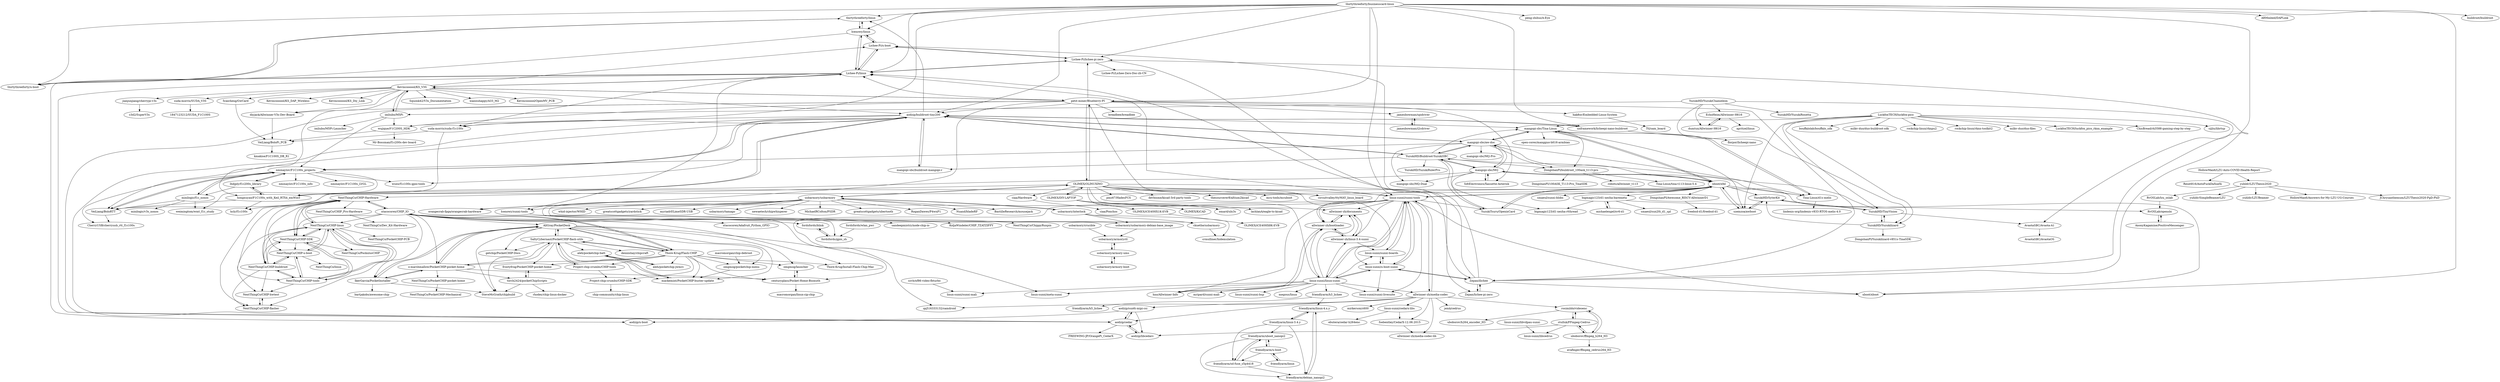 digraph G {
"thirtythreeforty/businesscard-linux" -> "thirtythreeforty/linux"
"thirtythreeforty/businesscard-linux" -> "thirtythreeforty/u-boot"
"thirtythreeforty/businesscard-linux" -> "unframework/licheepi-nano-buildroot"
"thirtythreeforty/businesscard-linux" -> "Icenowy/linux"
"thirtythreeforty/businesscard-linux" -> "Lichee-Pi/linux"
"thirtythreeforty/businesscard-linux" -> "aodzip/buildroot-tiny200"
"thirtythreeforty/businesscard-linux" -> "petit-miner/Blueberry-PI"
"thirtythreeforty/businesscard-linux" -> "xboot/xboot" ["e"=1]
"thirtythreeforty/businesscard-linux" -> "Zepan/ilichee"
"thirtythreeforty/businesscard-linux" -> "linux-sunxi/sunxi-tools"
"thirtythreeforty/businesscard-linux" -> "peng-zhihui/A-Eye" ["e"=1]
"thirtythreeforty/businesscard-linux" -> "suda-morris/suda-f1c100s"
"thirtythreeforty/businesscard-linux" -> "ARMmbed/DAPLink" ["e"=1]
"thirtythreeforty/businesscard-linux" -> "Lichee-Pi/lichee-pi-zero"
"thirtythreeforty/businesscard-linux" -> "buildroot/buildroot" ["e"=1]
"ciaa/Hardware" -> "ciaa/Ponchos"
"SaltyCybernaut/PocketCHIP-flash-utils" -> "Project-chip-crumbs/CHIP-tools"
"SaltyCybernaut/PocketCHIP-flash-utils" -> "getchip/PocketCHIP-Docs"
"SaltyCybernaut/PocketCHIP-flash-utils" -> "AllGray/PocketDesk"
"SaltyCybernaut/PocketCHIP-flash-utils" -> "Thore-Krug/Flash-CHIP"
"SaltyCybernaut/PocketCHIP-flash-utils" -> "frostyfrog/PocketCHIP-pocket-home"
"SaltyCybernaut/PocketCHIP-flash-utils" -> "dennishay/chipcraft"
"SaltyCybernaut/PocketCHIP-flash-utils" -> "SteveMcGrath/chipbuild"
"SaltyCybernaut/PocketCHIP-flash-utils" -> "mackemint/PocketCHIP-buster-update"
"SaltyCybernaut/PocketCHIP-flash-utils" -> "aleh/pocketchip-batt"
"jamesbowman/i2cdriver" -> "jamesbowman/spidriver"
"linux-sunxi/libvdpau-sunxi" -> "linux-sunxi/libcedrus"
"omgmog/launcher" -> "centuryglass/Pocket-Home-Bismuth"
"Thore-Krug/Flash-CHIP" -> "SaltyCybernaut/PocketCHIP-flash-utils"
"Thore-Krug/Flash-CHIP" -> "Project-chip-crumbs/CHIP-tools"
"Thore-Krug/Flash-CHIP" -> "Thore-Krug/Install-Flash-Chip-Mac"
"Thore-Krug/Flash-CHIP" -> "AllGray/PocketDesk"
"Thore-Krug/Flash-CHIP" -> "centuryglass/Pocket-Home-Bismuth"
"Thore-Krug/Flash-CHIP" -> "o-marshmallow/PocketCHIP-pocket-home"
"Thore-Krug/Flash-CHIP" -> "xtacocorex/CHIP_IO"
"Thore-Krug/Flash-CHIP" -> "Project-chip-crumbs/CHIP-SDK"
"Thore-Krug/Flash-CHIP" -> "mackemint/PocketCHIP-buster-update"
"Thore-Krug/Flash-CHIP" -> "omgmog/launcher"
"Thore-Krug/Flash-CHIP" -> "frostyfrog/PocketCHIP-pocket-home"
"Thore-Krug/Flash-CHIP" -> "aleh/pocketchip-jwmrc"
"Thore-Krug/Flash-CHIP" -> "omgmog/pocketchip-menu"
"jamesbowman/spidriver" -> "jamesbowman/i2cdriver"
"suda-morris/suda-f1c100s" -> "VeiLiang/BoloPi_PCB"
"suda-morris/suda-f1c100s" -> "hcly/f1c100s"
"usbarmory/crucible" -> "usbarmory/armoryctl"
"thirtythreeforty/linux" -> "thirtythreeforty/u-boot"
"thirtythreeforty/linux" -> "Icenowy/linux"
"Project-chip-crumbs/CHIP-tools" -> "Project-chip-crumbs/CHIP-SDK"
"Project-chip-crumbs/CHIP-tools" -> "SaltyCybernaut/PocketCHIP-flash-utils"
"jianjunjiang/cherrypi-v3s" -> "c3d2/SuperV3s"
"aleh/pocketchip-jwmrc" -> "aleh/pocketchip-batt"
"suda-morris/SUDA_V3S" -> "1847123212/SUDA_F1C100S"
"centuryglass/Pocket-Home-Bismuth" -> "omgmog/launcher"
"centuryglass/Pocket-Home-Bismuth" -> "macromorgan/linux-cip-chip"
"thirtythreeforty/u-boot" -> "thirtythreeforty/linux"
"aleh/pocketchip-batt" -> "aleh/pocketchip-jwmrc"
"aleh/pocketchip-batt" -> "mackemint/PocketCHIP-buster-update"
"Project-chip-crumbs/CHIP-SDK" -> "chip-community/chip-linux"
"usbarmory/usbarmory" -> "usbarmory/interlock"
"usbarmory/usbarmory" -> "ckuethe/usbarmory"
"usbarmory/usbarmory" -> "usbarmory/usbarmory-debian-base_image"
"usbarmory/usbarmory" -> "usbarmory/tamago" ["e"=1]
"usbarmory/usbarmory" -> "OLIMEX/OLINUXINO"
"usbarmory/usbarmory" -> "newaetech/chipwhisperer" ["e"=1]
"usbarmory/usbarmory" -> "MichaelRColton/PSDR" ["e"=1]
"usbarmory/usbarmory" -> "greatscottgadgets/ubertooth" ["e"=1]
"usbarmory/usbarmory" -> "RoganDawes/P4wnP1" ["e"=1]
"usbarmory/usbarmory" -> "Nuand/bladeRF" ["e"=1]
"usbarmory/usbarmory" -> "BastilleResearch/mousejack" ["e"=1]
"usbarmory/usbarmory" -> "orangecrab-fpga/orangecrab-hardware" ["e"=1]
"usbarmory/usbarmory" -> "whid-injector/WHID" ["e"=1]
"usbarmory/usbarmory" -> "greatscottgadgets/yardstick" ["e"=1]
"usbarmory/usbarmory" -> "myriadrf/LimeSDR-USB" ["e"=1]
"aodzip/sun6i-mipi-csi" -> "aodzip/u-boot"
"aodzip/sun6i-mipi-csi" -> "aodzip/cedar"
"aodzip/sun6i-mipi-csi" -> "aodzip/libcedarc"
"allwinner-zh/documents" -> "allwinner-zh/bootloader"
"allwinner-zh/documents" -> "allwinner-zh/linux-3.4-sunxi"
"allwinner-zh/linux-3.4-sunxi" -> "allwinner-zh/bootloader"
"allwinner-zh/linux-3.4-sunxi" -> "allwinner-zh/documents"
"allwinner-zh/linux-3.4-sunxi" -> "linux-sunxi/sunxi-boards"
"allwinner-zh/bootloader" -> "hno/Allwinner-Info"
"allwinner-zh/bootloader" -> "allwinner-zh/documents"
"allwinner-zh/bootloader" -> "allwinner-zh/linux-3.4-sunxi"
"linux-sunxi/linux-sunxi" -> "linux-sunxi/u-boot-sunxi"
"linux-sunxi/linux-sunxi" -> "linux-sunxi/sunxi-tools"
"linux-sunxi/linux-sunxi" -> "linux-sunxi/sunxi-boards"
"linux-sunxi/linux-sunxi" -> "mripard/sunxi-mali" ["e"=1]
"linux-sunxi/linux-sunxi" -> "allwinner-zh/linux-3.4-sunxi"
"linux-sunxi/linux-sunxi" -> "linux-sunxi/meta-sunxi"
"linux-sunxi/linux-sunxi" -> "linux-sunxi/sunxi-bsp"
"linux-sunxi/linux-sunxi" -> "linux-sunxi/sunxi-livesuite"
"linux-sunxi/linux-sunxi" -> "allwinner-zh/documents"
"linux-sunxi/linux-sunxi" -> "friendlyarm/h3_lichee"
"linux-sunxi/linux-sunxi" -> "hno/Allwinner-Info"
"linux-sunxi/linux-sunxi" -> "allwinner-zh/media-codec"
"linux-sunxi/linux-sunxi" -> "megous/linux" ["e"=1]
"linux-sunxi/linux-sunxi" -> "allwinner-zh/bootloader"
"linux-sunxi/linux-sunxi" -> "linux-sunxi/sunxi-mali"
"ckuethe/usbarmory" -> "crmulliner/hidemulation"
"yuhldr/LZUThesis2020" -> "yuhldr/LZUBeamer"
"yuhldr/LZUThesis2020" -> "HollowMan6/Answers-for-My-LZU-UG-Courses"
"yuhldr/LZUThesis2020" -> "JChrysanthemum/LZUThesis2020-PgD-PhD"
"yuhldr/LZUThesis2020" -> "yuhldr/SimpleBeamerLZU"
"yuhldr/LZUThesis2020" -> "RvOSLab/lzu_oslab"
"wujique/F1C200S_HDK" -> "VeiLiang/BoloPi_PCB"
"wujique/F1C200S_HDK" -> "Mr-Bossman/f1c200s-dev-board"
"aodzip/cedar" -> "aodzip/libcedarc"
"aodzip/cedar" -> "aodzip/sun6i-mipi-csi"
"aodzip/cedar" -> "FREEWING-JP/OrangePi_CedarX"
"hongxuyao/F1C100s_with_Keil_RTX4_emWin5" -> "aodzip/buildroot-tiny200"
"hongxuyao/F1C100s_with_Keil_RTX4_emWin5" -> "hcly/f1c100s"
"hongxuyao/F1C100s_with_Keil_RTX4_emWin5" -> "VeiLiang/BoloRTT"
"hongxuyao/F1C100s_with_Keil_RTX4_emWin5" -> "lhdjply/f1c200s_library"
"aodzip/buildroot-tiny200" -> "mangopi-sbc/buildroot-mangopi-r"
"aodzip/buildroot-tiny200" -> "hongxuyao/F1C100s_with_Keil_RTX4_emWin5"
"aodzip/buildroot-tiny200" -> "mangopi-sbc/aw-doc"
"aodzip/buildroot-tiny200" -> "nminaylov/F1C100s_projects"
"aodzip/buildroot-tiny200" -> "unframework/licheepi-nano-buildroot"
"aodzip/buildroot-tiny200" -> "wuxx/f1c100s-gpio-tools"
"aodzip/buildroot-tiny200" -> "YuzukiHD/Buildroot-YuzukiSBC"
"aodzip/buildroot-tiny200" -> "aodzip/cedar"
"aodzip/buildroot-tiny200" -> "mangopi-sbc/Tina-Linux"
"aodzip/buildroot-tiny200" -> "thirtythreeforty/linux"
"aodzip/buildroot-tiny200" -> "VeiLiang/BoloRTT"
"aodzip/buildroot-tiny200" -> "wujique/F1C200S_HDK"
"aodzip/buildroot-tiny200" -> "suda-morris/suda-f1c100s"
"unframework/licheepi-nano-buildroot" -> "florpor/licheepi-nano"
"unframework/licheepi-nano-buildroot" -> "aodzip/buildroot-tiny200"
"aodzip/libcedarc" -> "aodzip/cedar"
"stulluk/FFmpeg-Cedrus" -> "uboborov/ffmpeg_h264_H3"
"stulluk/FFmpeg-Cedrus" -> "rosimildo/videoenc"
"stulluk/FFmpeg-Cedrus" -> "linux-sunxi/libcedrus"
"stulluk/FFmpeg-Cedrus" -> "aodzip/libcedarc"
"VeiLiang/BoloPi_PCB" -> "kmakise/F1C100S_DB_R1"
"usbarmory/armory-boot" -> "usbarmory/armory-ums"
"AnonyKagamine/PositiveMessenger" -> "RvOSLab/opensbi"
"usbarmory/armoryctl" -> "usbarmory/armory-ums"
"usbarmory/armory-ums" -> "usbarmory/armoryctl"
"usbarmory/armory-ums" -> "usbarmory/armory-boot"
"OLIMEX/OLINUXINO" -> "OLIMEX/DIY-LAPTOP"
"OLIMEX/OLINUXINO" -> "linux-sunxi/linux-sunxi"
"OLIMEX/OLINUXINO" -> "usbarmory/usbarmory"
"OLIMEX/OLINUXINO" -> "petit-miner/Blueberry-PI"
"OLIMEX/OLINUXINO" -> "NextThingCo/CHIP-Hardware"
"OLIMEX/OLINUXINO" -> "allwinner-zh/documents"
"OLIMEX/OLINUXINO" -> "Zepan/ilichee"
"OLIMEX/OLINUXINO" -> "linux-sunxi/sunxi-tools"
"OLIMEX/OLINUXINO" -> "mcu-tools/mcuboot" ["e"=1]
"OLIMEX/OLINUXINO" -> "pms67/HadesFCS" ["e"=1]
"OLIMEX/OLINUXINO" -> "devbisme/kicad-3rd-party-tools" ["e"=1]
"OLIMEX/OLINUXINO" -> "ciaa/Hardware"
"OLIMEX/OLINUXINO" -> "thesourcerer8/altium2kicad" ["e"=1]
"OLIMEX/OLINUXINO" -> "linux-sunxi/u-boot-sunxi"
"OLIMEX/OLINUXINO" -> "circuitvalley/ttyMAY_linux_board"
"imliubo/M5Pi" -> "nminaylov/F1C100s_projects"
"imliubo/M5Pi" -> "imliubo/M5Pi-Launcher"
"imliubo/M5Pi" -> "Kevincoooool/KS_V3S"
"imliubo/M5Pi" -> "wujique/F1C200S_HDK"
"HollowMan6/LZU-Auto-COVID-Health-Report" -> "yuhldr/LZUThesis2020"
"HollowMan6/LZU-Auto-COVID-Health-Report" -> "Reset816/AutoFuckDaXueXi"
"linux-sunxi/u-boot-sunxi" -> "linux-sunxi/sunxi-tools"
"linux-sunxi/u-boot-sunxi" -> "linux-sunxi/linux-sunxi"
"linux-sunxi/u-boot-sunxi" -> "linux-sunxi/sunxi-boards"
"linux-sunxi/u-boot-sunxi" -> "linux-sunxi/sunxi-livesuite"
"linux-sunxi/u-boot-sunxi" -> "Zepan/ilichee"
"hno/Allwinner-Info" -> "allwinner-zh/bootloader"
"bigmagic123/d1-nezha-baremeta" -> "smaeul/sun20i_d1_spl"
"bigmagic123/d1-nezha-baremeta" -> "RvOSLab/opensbi"
"bigmagic123/d1-nezha-baremeta" -> "michaelengel/xv6-d1"
"bigmagic123/d1-nezha-baremeta" -> "bigmagic123/d1-nezha-rtthread"
"usbarmory/interlock" -> "usbarmory/usbarmory"
"usbarmory/interlock" -> "ckuethe/usbarmory"
"usbarmory/interlock" -> "usbarmory/usbarmory-debian-base_image"
"usbarmory/interlock" -> "crmulliner/hidemulation"
"xboot/xfel" -> "szemzoa/awboot"
"xboot/xfel" -> "xboot/xboot" ["e"=1]
"xboot/xfel" -> "linux-sunxi/sunxi-tools"
"xboot/xfel" -> "YuzukiTsuru/OpenixCard"
"xboot/xfel" -> "Tina-Linux/d1s-melis"
"xboot/xfel" -> "hongxuyao/F1C100s_with_Keil_RTX4_emWin5"
"xboot/xfel" -> "mangopi-sbc/Tina-Linux"
"xboot/xfel" -> "mangopi-sbc/MQ"
"xboot/xfel" -> "allwinner-zh/bootloader"
"xboot/xfel" -> "bigmagic123/d1-nezha-baremeta"
"xboot/xfel" -> "smaeul/sunxi-blobs"
"xboot/xfel" -> "mangopi-sbc/aw-doc"
"xboot/xfel" -> "YuzukiHD/SyterKit"
"xboot/xfel" -> "VeiLiang/BoloRTT"
"xboot/xfel" -> "DongshanPI/Awesome_RISCV-AllwinnerD1"
"NextThingCo/CHIP-Hardware" -> "NextThingCo/CHIP-linux"
"NextThingCo/CHIP-Hardware" -> "NextThingCo/CHIP-SDK"
"NextThingCo/CHIP-Hardware" -> "NextThingCo/CHIP-buildroot"
"NextThingCo/CHIP-Hardware" -> "NextThingCo/CHIP-tools"
"NextThingCo/CHIP-Hardware" -> "NextThingCo/CHIP_Pro-Hardware"
"NextThingCo/CHIP-Hardware" -> "NextThingCo/CHIP-u-boot"
"NextThingCo/CHIP-Hardware" -> "xtacocorex/CHIP_IO"
"NextThingCo/CHIP-Hardware" -> "NextThingCo/CHIP-flasher"
"hak8or/Embedded-Linux-System" -> "Ttl/sam_board"
"allwinner-zh/media-codec" -> "linux-sunxi/cedarx-libs"
"allwinner-zh/media-codec" -> "fsebentley/CedarX-12.06.2015"
"allwinner-zh/media-codec" -> "aodzip/sun6i-mipi-csi"
"allwinner-zh/media-codec" -> "aodzip/cedar"
"allwinner-zh/media-codec" -> "jemk/cedrus"
"allwinner-zh/media-codec" -> "qq516333132/camdroid"
"allwinner-zh/media-codec" -> "rosimildo/videoenc"
"allwinner-zh/media-codec" -> "mirkerson/c600"
"allwinner-zh/media-codec" -> "linux-sunxi/sunxi-tools"
"allwinner-zh/media-codec" -> "allwinner-zh/media-codec-lib"
"NextThingCo/CHIP-buildroot" -> "NextThingCo/CHIP-u-boot"
"NextThingCo/CHIP-buildroot" -> "NextThingCo/CHIP-tools"
"NextThingCo/CHIP-buildroot" -> "NextThingCo/CHIP-linux"
"NextThingCo/CHIP-buildroot" -> "NextThingCo/CHIP-hwtest"
"NextThingCo/CHIP-buildroot" -> "NextThingCo/CHIP-SDK"
"NextThingCo/CHIP-buildroot" -> "NextThingCo/CHIP-flasher"
"Kevincoooool/KS_V3S" -> "Squonk42/V3s_Documentation"
"Kevincoooool/KS_V3S" -> "suda-morris/SUDA_V3S"
"Kevincoooool/KS_V3S" -> "xianxuhappy/A33_M2"
"Kevincoooool/KS_V3S" -> "Lichee-Pi/u-boot"
"Kevincoooool/KS_V3S" -> "Lichee-Pi/linux"
"Kevincoooool/KS_V3S" -> "aodzip/buildroot-tiny200"
"Kevincoooool/KS_V3S" -> "petit-miner/Blueberry-PI"
"Kevincoooool/KS_V3S" -> "imliubo/M5Pi"
"Kevincoooool/KS_V3S" -> "Kevincoooool/OpenMV_PCB" ["e"=1]
"Kevincoooool/KS_V3S" -> "5caicheng/GwCard"
"Kevincoooool/KS_V3S" -> "jianjunjiang/cherrypi-v3s"
"Kevincoooool/KS_V3S" -> "hongxuyao/F1C100s_with_Keil_RTX4_emWin5"
"Kevincoooool/KS_V3S" -> "diyjack/Allwinner-V3s-Dev-Board"
"Kevincoooool/KS_V3S" -> "Kevincoooool/KS_DAP_Wireless" ["e"=1]
"Kevincoooool/KS_V3S" -> "Kevincoooool/KS_Diy_Link" ["e"=1]
"RvOSLab/lzu_oslab" -> "RvOSLab/opensbi"
"mangopi-sbc/buildroot-mangopi-r" -> "aodzip/buildroot-tiny200"
"NextThingCo/CHIP-linux" -> "NextThingCo/CHIP-u-boot"
"NextThingCo/CHIP-linux" -> "NextThingCo/CHIP-buildroot"
"NextThingCo/CHIP-linux" -> "NextThingCo/CHIP-tools"
"NextThingCo/CHIP-linux" -> "NextThingCo/CHIP-SDK"
"NextThingCo/CHIP-linux" -> "NextThingCo/CHIP-Hardware"
"NextThingCo/CHIP-linux" -> "NextThingCo/PocketCHIP-PCB"
"NextThingCo/CHIP-linux" -> "NextThingCo/PockulusCHIP"
"NextThingCo/CHIP-linux" -> "NextThingCo/CHIP-flasher"
"NextThingCo/CHIP-linux" -> "NextThingCo/CHIP-hwtest"
"VeiLiang/BoloRTT" -> "nminaylov/F1C100s_projects"
"VeiLiang/BoloRTT" -> "CherryUSB/cherryusb_rtt_f1c100s"
"NextThingCo/CHIP-u-boot" -> "NextThingCo/CHIP-buildroot"
"NextThingCo/CHIP-u-boot" -> "NextThingCo/CHIP-linux"
"NextThingCo/CHIP-u-boot" -> "NextThingCo/CHIP-tools"
"NextThingCo/CHIP-u-boot" -> "NextThingCo/linux"
"friendlyarm/linux-4.x.y" -> "friendlyarm/debian_nanopi2"
"friendlyarm/linux-4.x.y" -> "friendlyarm/linux-3.4.y"
"5caicheng/GwCard" -> "VeiLiang/BoloPi_PCB"
"NextThingCo/CHIP-SDK" -> "NextThingCo/CHIP-tools"
"NextThingCo/CHIP-SDK" -> "NextThingCo/CHIP-buildroot"
"NextThingCo/CHIP-SDK" -> "NextThingCo/CHIP-linux"
"NextThingCo/CHIP-SDK" -> "NextThingCo/CHIP-u-boot"
"NextThingCo/CHIP-SDK" -> "NextThingCo/CHIP-Hardware"
"NextThingCo/CHIP-SDK" -> "NextThingCo/PockulusCHIP"
"nminaylov/F1C100s_projects" -> "minilogic/f1c_nonos"
"nminaylov/F1C100s_projects" -> "VeiLiang/BoloRTT"
"nminaylov/F1C100s_projects" -> "nminaylov/F1C100s_LVGL"
"nminaylov/F1C100s_projects" -> "nminaylov/F1C100s_info"
"nminaylov/F1C100s_projects" -> "weimingtom/wmt_f1c_study"
"nminaylov/F1C100s_projects" -> "aodzip/buildroot-tiny200"
"nminaylov/F1C100s_projects" -> "CherryUSB/cherryusb_rtt_f1c100s"
"nminaylov/F1C100s_projects" -> "wuxx/f1c100s-gpio-tools"
"nminaylov/F1C100s_projects" -> "lhdjply/f1c200s_library"
"linux-sunxi/cedarx-libs" -> "fsebentley/CedarX-12.06.2015"
"linux-sunxi/cedarx-libs" -> "ebutera/cedar-h264enc"
"NextThingCo/CHIP-tools" -> "NextThingCo/CHIP-buildroot"
"NextThingCo/CHIP-tools" -> "NextThingCo/CHIP-SDK"
"NextThingCo/CHIP-tools" -> "NextThingCo/CHIP-u-boot"
"NextThingCo/CHIP-tools" -> "NextThingCo/CHIP-linux"
"NextThingCo/CHIP-tools" -> "NextThingCo/CHIP-hwtest"
"fsebentley/CedarX-12.06.2015" -> "allwinner-zh/media-codec-lib"
"mackemint/PocketCHIP-buster-update" -> "aleh/pocketchip-batt"
"linux-sunxi/sunxi-tools" -> "linux-sunxi/u-boot-sunxi"
"linux-sunxi/sunxi-tools" -> "linux-sunxi/linux-sunxi"
"linux-sunxi/sunxi-tools" -> "xboot/xfel"
"linux-sunxi/sunxi-tools" -> "linux-sunxi/sunxi-boards"
"linux-sunxi/sunxi-tools" -> "allwinner-zh/bootloader"
"linux-sunxi/sunxi-tools" -> "allwinner-zh/media-codec"
"linux-sunxi/sunxi-tools" -> "hno/Allwinner-Info"
"linux-sunxi/sunxi-tools" -> "xboot/xboot" ["e"=1]
"linux-sunxi/sunxi-tools" -> "linux-sunxi/sunxi-livesuite"
"linux-sunxi/sunxi-tools" -> "Icenowy/sunxi-tools"
"linux-sunxi/sunxi-tools" -> "allwinner-zh/documents"
"linux-sunxi/sunxi-tools" -> "Lichee-Pi/linux"
"linux-sunxi/sunxi-tools" -> "linux-sunxi/meta-sunxi"
"linux-sunxi/sunxi-tools" -> "allwinner-zh/linux-3.4-sunxi"
"linux-sunxi/sunxi-tools" -> "YuzukiTsuru/OpenixCard"
"michaelengel/xv6-d1" -> "bigmagic123/d1-nezha-baremeta"
"YuzukiTsuru/OpenixCard" -> "xboot/xfel"
"YuzukiTsuru/OpenixCard" -> "YuzukiHD/Buildroot-YuzukiSBC"
"friendlyarm/linux-3.4.y" -> "friendlyarm/linux-4.x.y"
"friendlyarm/linux-3.4.y" -> "friendlyarm/debian_nanopi2"
"friendlyarm/linux-3.4.y" -> "friendlyarm/sd-fuse_s5p4418"
"friendlyarm/linux-3.4.y" -> "friendlyarm/uboot_nanopi2"
"YuzukiHD/Buildroot-YuzukiSBC" -> "DongshanPI/buildroot_100ask_t113-pro"
"YuzukiHD/Buildroot-YuzukiSBC" -> "YuzukiHD/YuzukiRulerPro"
"YuzukiHD/Buildroot-YuzukiSBC" -> "aodzip/buildroot-tiny200"
"YuzukiHD/Buildroot-YuzukiSBC" -> "mangopi-sbc/buildroot-mangopi-r"
"YuzukiHD/Buildroot-YuzukiSBC" -> "mangopi-sbc/aw-doc"
"YuzukiHD/Buildroot-YuzukiSBC" -> "YuzukiTsuru/OpenixCard"
"YuzukiHD/Buildroot-YuzukiSBC" -> "mangopi-sbc/MQ"
"YuzukiHD/Buildroot-YuzukiSBC" -> "mangopi-sbc/Tina-Linux"
"SdtElectronics/Xassette-Asterisk" -> "mangopi-sbc/MQ"
"DongshanPI/Awesome_RISCV-AllwinnerD1" -> "freebsd-d1/freebsd-d1"
"DongshanPI/buildroot_100ask_t113-pro" -> "robots/allwinner_t113" ["e"=1]
"DongshanPI/buildroot_100ask_t113-pro" -> "Tina-Linux/tina-t113-linux-5.4"
"DongshanPI/buildroot_100ask_t113-pro" -> "DongshanPI/100ASK_T113-Pro_TinaSDK"
"friendlyarm/debian_nanopi2" -> "friendlyarm/linux-4.x.y"
"mangopi-sbc/MQ" -> "SdtElectronics/Xassette-Asterisk"
"mangopi-sbc/MQ" -> "mangopi-sbc/aw-doc"
"mangopi-sbc/MQ" -> "bigmagic123/d1-nezha-rtthread"
"mangopi-sbc/MQ" -> "hongxuyao/F1C100s_with_Keil_RTX4_emWin5"
"mangopi-sbc/MQ" -> "mangopi-sbc/MQ-Dual"
"mangopi-sbc/MQ" -> "xboot/xfel"
"mangopi-sbc/MQ" -> "YuzukiHD/Buildroot-YuzukiSBC"
"mangopi-sbc/MQ" -> "Tina-Linux/d1s-melis"
"mangopi-sbc/aw-doc" -> "mangopi-sbc/MQ"
"mangopi-sbc/aw-doc" -> "mangopi-sbc/Tina-Linux"
"mangopi-sbc/aw-doc" -> "aodzip/buildroot-tiny200"
"mangopi-sbc/aw-doc" -> "DongshanPI/buildroot_100ask_t113-pro"
"mangopi-sbc/aw-doc" -> "Tina-Linux/d1s-melis"
"mangopi-sbc/aw-doc" -> "YuzukiHD/Buildroot-YuzukiSBC"
"mangopi-sbc/aw-doc" -> "nminaylov/F1C100s_projects"
"mangopi-sbc/aw-doc" -> "mangopi-sbc/MQ-Pro"
"mangopi-sbc/aw-doc" -> "mangopi-sbc/MQ-Dual"
"friendlyarm/sd-fuse_s5p4418" -> "friendlyarm/uboot_nanopi2"
"friendlyarm/sd-fuse_s5p4418" -> "friendlyarm/debian_nanopi2"
"omgmog/pocketchip-menu" -> "mackemint/PocketCHIP-buster-update"
"macromorgan/chip-debroot" -> "omgmog/pocketchip-menu"
"NextThingCo/PocketCHIP-pocket-home" -> "NextThingCo/PocketCHIP-Mechanical"
"Tina-Linux/d1s-melis" -> "lindenis-org/lindenis-v833-RTOS-melis-4.0"
"Tina-Linux/d1s-melis" -> "mangopi-sbc/Tina-Linux"
"friendlyarm/uboot_nanopi2" -> "friendlyarm/sd-fuse_s5p4418"
"friendlyarm/uboot_nanopi2" -> "friendlyarm/u-boot"
"friendlyarm/uboot_nanopi2" -> "friendlyarm/debian_nanopi2"
"NextThingCo/CHIP-hwtest" -> "NextThingCo/CHIP-flasher"
"NextThingCo/CHIP-flasher" -> "NextThingCo/CHIP-hwtest"
"RvOSLab/opensbi" -> "AnonyKagamine/PositiveMessenger"
"OLIMEX/iCE40HX1K-EVB" -> "OLIMEX/iCE40HX8K-EVB"
"EchoHeim/Allwinner-H616" -> "dumtux/Allwinner-H616"
"EchoHeim/Allwinner-H616" -> "apritzel/linux" ["e"=1]
"minilogic/f1c_nonos" -> "minilogic/v3s_nonos"
"minilogic/f1c_nonos" -> "nminaylov/F1C100s_projects"
"minilogic/f1c_nonos" -> "weimingtom/wmt_f1c_study"
"minilogic/f1c_nonos" -> "VeiLiang/BoloRTT"
"YuzukiHD/YuzukiChameleon" -> "dumtux/Allwinner-H616"
"YuzukiHD/YuzukiChameleon" -> "AvaotaSBC/Avaota-A1"
"YuzukiHD/YuzukiChameleon" -> "EchoHeim/Allwinner-H616"
"YuzukiHD/YuzukiChameleon" -> "YuzukiHD/YuzukiRosetta"
"YuzukiHD/YuzukiChameleon" -> "YuzukiHD/Yuzukilizard"
"YuzukiHD/YuzukiChameleon" -> "imliubo/M5Pi"
"YuzukiHD/Yuzukilizard" -> "DongshanPI/Yuzukilizard-v851s-TinaSDK"
"YuzukiHD/Yuzukilizard" -> "YuzukiHD/TinyVision"
"YuzukiHD/Yuzukilizard" -> "YuzukiHD/SyterKit"
"xtacocorex/CHIP_IO" -> "xtacocorex/Adafruit_Python_GPIO"
"xtacocorex/CHIP_IO" -> "fordsfords/blink"
"xtacocorex/CHIP_IO" -> "IkerGarcia/PocketInstaller"
"xtacocorex/CHIP_IO" -> "o-marshmallow/PocketCHIP-pocket-home"
"xtacocorex/CHIP_IO" -> "Thore-Krug/Flash-CHIP"
"xtacocorex/CHIP_IO" -> "NextThingCo/CHIP-Hardware"
"xtacocorex/CHIP_IO" -> "NextThingCo/CHIP-linux"
"xtacocorex/CHIP_IO" -> "NextThingCo/CHIP-SDK"
"xtacocorex/CHIP_IO" -> "sandeepmistry/node-chip-io"
"xtacocorex/CHIP_IO" -> "AllGray/PocketDesk"
"xtacocorex/CHIP_IO" -> "Thore-Krug/Install-Flash-Chip-Mac"
"xtacocorex/CHIP_IO" -> "fordsfords/gpio_sh"
"xtacocorex/CHIP_IO" -> "KoljaWindeler/CHIP_TZATZIFFY"
"xtacocorex/CHIP_IO" -> "NextThingCo/ChippyRuxpin"
"szemzoa/awboot" -> "xboot/xfel"
"szemzoa/awboot" -> "YuzukiHD/SyterKit"
"mangopi-sbc/Tina-Linux" -> "DongshanPI/buildroot_100ask_t113-pro"
"mangopi-sbc/Tina-Linux" -> "Tina-Linux/d1s-melis"
"mangopi-sbc/Tina-Linux" -> "mangopi-sbc/aw-doc"
"mangopi-sbc/Tina-Linux" -> "szemzoa/awboot"
"mangopi-sbc/Tina-Linux" -> "open-cores/mangguo-h616-armbian"
"mangopi-sbc/Tina-Linux" -> "xboot/xfel"
"fordsfords/blink" -> "fordsfords/gpio_sh"
"friendlyarm/h3_lichee" -> "friendlyarm/linux-4.x.y"
"friendlyarm/h3_lichee" -> "friendlyarm/h5_lichee"
"rosimildo/videoenc" -> "stulluk/FFmpeg-Cedrus"
"rosimildo/videoenc" -> "uboborov/ffmpeg_h264_H3"
"rosimildo/videoenc" -> "uboborov/h264_encoder_H3"
"fordsfords/wlan_pwr" -> "fordsfords/gpio_sh"
"dumtux/Allwinner-H616" -> "EchoHeim/Allwinner-H616"
"LuckfoxTECH/luckfox-pico" -> "milkv-duo/duo-buildroot-sdk" ["e"=1]
"LuckfoxTECH/luckfox-pico" -> "rockchip-linux/rknpu2" ["e"=1]
"LuckfoxTECH/luckfox-pico" -> "rockchip-linux/rknn-toolkit2" ["e"=1]
"LuckfoxTECH/luckfox-pico" -> "milkv-duo/duo-files" ["e"=1]
"LuckfoxTECH/luckfox-pico" -> "LuckfoxTECH/luckfox_pico_rknn_example"
"LuckfoxTECH/luckfox-pico" -> "ChisBread/rk3588-gaming-step-by-step" ["e"=1]
"LuckfoxTECH/luckfox-pico" -> "mangopi-sbc/Tina-Linux"
"LuckfoxTECH/luckfox-pico" -> "cijliu/librtsp"
"LuckfoxTECH/luckfox-pico" -> "YuzukiHD/TinyVision"
"LuckfoxTECH/luckfox-pico" -> "szemzoa/awboot"
"LuckfoxTECH/luckfox-pico" -> "YuzukiHD/Yuzukilizard"
"LuckfoxTECH/luckfox-pico" -> "bouffalolab/bouffalo_sdk" ["e"=1]
"linux-sunxi/sunxi-boards" -> "linux-sunxi/u-boot-sunxi"
"linux-sunxi/sunxi-boards" -> "linux-sunxi/sunxi-tools"
"Zepan/ilichee" -> "Zepan/lichee-pi-zero"
"Zepan/ilichee" -> "linux-sunxi/u-boot-sunxi"
"Zepan/ilichee" -> "Lichee-Pi/lichee-pi-zero"
"Zepan/ilichee" -> "Lichee-Pi/linux"
"Zepan/ilichee" -> "Lichee-Pi/u-boot"
"Zepan/ilichee" -> "xboot/xboot" ["e"=1]
"fordsfords/gpio_sh" -> "fordsfords/blink"
"o-marshmallow/PocketCHIP-pocket-home" -> "AllGray/PocketDesk"
"o-marshmallow/PocketCHIP-pocket-home" -> "IkerGarcia/PocketInstaller"
"o-marshmallow/PocketCHIP-pocket-home" -> "centuryglass/Pocket-Home-Bismuth"
"o-marshmallow/PocketCHIP-pocket-home" -> "NextThingCo/PocketCHIP-pocket-home"
"o-marshmallow/PocketCHIP-pocket-home" -> "SaltyCybernaut/PocketCHIP-flash-utils"
"o-marshmallow/PocketCHIP-pocket-home" -> "torch2424/pocketChipScripts"
"uboborov/ffmpeg_h264_H3" -> "stulluk/FFmpeg-Cedrus"
"uboborov/ffmpeg_h264_H3" -> "rosimildo/videoenc"
"uboborov/ffmpeg_h264_H3" -> "avafinger/ffmpeg_cedrus264_H3"
"frostyfrog/PocketCHIP-pocket-home" -> "torch2424/pocketChipScripts"
"IkerGarcia/PocketInstaller" -> "bartjakobs/awesome-chip"
"IkerGarcia/PocketInstaller" -> "SteveMcGrath/chipbuild"
"IkerGarcia/PocketInstaller" -> "o-marshmallow/PocketCHIP-pocket-home"
"IkerGarcia/PocketInstaller" -> "AllGray/PocketDesk"
"Zepan/lichee-pi-zero" -> "Zepan/ilichee"
"AvaotaSBC/Avaota-A1" -> "AvaotaSBC/AvaotaOS"
"ssvb/xf86-video-fbturbo" -> "linux-sunxi/sunxi-mali"
"lhdjply/f1c200s_library" -> "hongxuyao/F1C100s_with_Keil_RTX4_emWin5"
"lhdjply/f1c200s_library" -> "minilogic/f1c_nonos"
"lhdjply/f1c200s_library" -> "nminaylov/F1C100s_projects"
"YuzukiHD/SyterKit" -> "szemzoa/awboot"
"YuzukiHD/SyterKit" -> "YuzukiHD/TinyVision"
"NextThingCo/CHIP_Pro-Hardware" -> "NextThingCo/Dev_Kit-Hardware"
"YuzukiHD/TinyVision" -> "YuzukiHD/SyterKit"
"YuzukiHD/TinyVision" -> "YuzukiHD/Yuzukilizard"
"YuzukiHD/TinyVision" -> "YuzukiHD/Buildroot-YuzukiSBC"
"YuzukiHD/TinyVision" -> "AvaotaSBC/Avaota-A1"
"Icenowy/sunxi-tools" -> "qq516333132/camdroid"
"Icenowy/linux" -> "thirtythreeforty/linux"
"Icenowy/linux" -> "thirtythreeforty/u-boot"
"Icenowy/linux" -> "Lichee-Pi/linux"
"Icenowy/linux" -> "Lichee-Pi/u-boot"
"torch2424/pocketChipScripts" -> "frostyfrog/PocketCHIP-pocket-home"
"torch2424/pocketChipScripts" -> "SteveMcGrath/chipbuild"
"torch2424/pocketChipScripts" -> "rhodey/chip-linux-docker"
"Lichee-Pi/u-boot" -> "Lichee-Pi/linux"
"Lichee-Pi/u-boot" -> "Lichee-Pi/lichee-pi-zero"
"Lichee-Pi/u-boot" -> "Icenowy/linux"
"Lichee-Pi/linux" -> "Lichee-Pi/u-boot"
"Lichee-Pi/linux" -> "Lichee-Pi/lichee-pi-zero"
"Lichee-Pi/linux" -> "Icenowy/linux"
"Lichee-Pi/linux" -> "suda-morris/suda-f1c100s"
"Lichee-Pi/linux" -> "Icenowy/sunxi-tools"
"Lichee-Pi/linux" -> "thirtythreeforty/u-boot"
"Lichee-Pi/linux" -> "aodzip/cedar"
"Lichee-Pi/linux" -> "aodzip/u-boot"
"Lichee-Pi/linux" -> "Kevincoooool/KS_V3S"
"OLIMEX/DIY-LAPTOP" -> "OLIMEX/OLINUXINO"
"OLIMEX/DIY-LAPTOP" -> "OLIMEX/KiCAD"
"OLIMEX/DIY-LAPTOP" -> "OLIMEX/iCE40HX1K-EVB"
"OLIMEX/DIY-LAPTOP" -> "emard/ulx3s" ["e"=1]
"OLIMEX/DIY-LAPTOP" -> "lachlanA/eagle-to-kicad" ["e"=1]
"Lichee-Pi/lichee-pi-zero" -> "Lichee-Pi/linux"
"Lichee-Pi/lichee-pi-zero" -> "Lichee-Pi/u-boot"
"Lichee-Pi/lichee-pi-zero" -> "Lichee-Pi/Lichee-Zero-Doc-zh-CN"
"Lichee-Pi/lichee-pi-zero" -> "Zepan/lichee-pi-zero"
"friendlyarm/linux" -> "friendlyarm/u-boot"
"friendlyarm/u-boot" -> "friendlyarm/linux"
"friendlyarm/u-boot" -> "friendlyarm/uboot_nanopi2"
"friendlyarm/u-boot" -> "friendlyarm/sd-fuse_s5p4418"
"petit-miner/Blueberry-PI" -> "Kevincoooool/KS_V3S"
"petit-miner/Blueberry-PI" -> "wujique/F1C200S_HDK"
"petit-miner/Blueberry-PI" -> "Lichee-Pi/lichee-pi-zero"
"petit-miner/Blueberry-PI" -> "aodzip/cedar"
"petit-miner/Blueberry-PI" -> "breadbee/breadbee"
"petit-miner/Blueberry-PI" -> "aodzip/buildroot-tiny200"
"petit-miner/Blueberry-PI" -> "diyjack/Allwinner-V3s-Dev-Board"
"petit-miner/Blueberry-PI" -> "Lichee-Pi/linux"
"petit-miner/Blueberry-PI" -> "circuitvalley/ttyMAY_linux_board"
"petit-miner/Blueberry-PI" -> "OLIMEX/OLINUXINO"
"petit-miner/Blueberry-PI" -> "Zepan/ilichee"
"petit-miner/Blueberry-PI" -> "jamesbowman/spidriver"
"petit-miner/Blueberry-PI" -> "SdtElectronics/Xassette-Asterisk"
"petit-miner/Blueberry-PI" -> "orangecrab-fpga/orangecrab-hardware" ["e"=1]
"petit-miner/Blueberry-PI" -> "hak8or/Embedded-Linux-System"
"usbarmory/usbarmory-debian-base_image" -> "usbarmory/armoryctl"
"AllGray/PocketDesk" -> "SaltyCybernaut/PocketCHIP-flash-utils"
"AllGray/PocketDesk" -> "o-marshmallow/PocketCHIP-pocket-home"
"AllGray/PocketDesk" -> "omgmog/pocketchip-menu"
"AllGray/PocketDesk" -> "IkerGarcia/PocketInstaller"
"AllGray/PocketDesk" -> "getchip/PocketCHIP-Docs"
"AllGray/PocketDesk" -> "SteveMcGrath/chipbuild"
"AllGray/PocketDesk" -> "centuryglass/Pocket-Home-Bismuth"
"AllGray/PocketDesk" -> "Thore-Krug/Flash-CHIP"
"AllGray/PocketDesk" -> "mackemint/PocketCHIP-buster-update"
"AllGray/PocketDesk" -> "omgmog/launcher"
"diyjack/Allwinner-V3s-Dev-Board" -> "VeiLiang/BoloPi_PCB"
"thirtythreeforty/businesscard-linux" ["l"="-16.682,-43.975"]
"thirtythreeforty/linux" ["l"="-16.714,-43.977"]
"thirtythreeforty/u-boot" ["l"="-16.707,-43.989"]
"unframework/licheepi-nano-buildroot" ["l"="-16.716,-43.959"]
"Icenowy/linux" ["l"="-16.703,-43.999"]
"Lichee-Pi/linux" ["l"="-16.68,-43.991"]
"aodzip/buildroot-tiny200" ["l"="-16.734,-43.95"]
"petit-miner/Blueberry-PI" ["l"="-16.672,-44.003"]
"xboot/xboot" ["l"="-17.594,-43.106"]
"Zepan/ilichee" ["l"="-16.636,-44.006"]
"linux-sunxi/sunxi-tools" ["l"="-16.619,-43.959"]
"peng-zhihui/A-Eye" ["l"="-19.317,-43.99"]
"suda-morris/suda-f1c100s" ["l"="-16.73,-43.978"]
"ARMmbed/DAPLink" ["l"="-17.641,-43.092"]
"Lichee-Pi/lichee-pi-zero" ["l"="-16.666,-44.018"]
"buildroot/buildroot" ["l"="-17.777,-43.285"]
"ciaa/Hardware" ["l"="-16.495,-43.996"]
"ciaa/Ponchos" ["l"="-16.47,-43.989"]
"SaltyCybernaut/PocketCHIP-flash-utils" ["l"="-16.156,-43.977"]
"Project-chip-crumbs/CHIP-tools" ["l"="-16.154,-43.995"]
"getchip/PocketCHIP-Docs" ["l"="-16.132,-43.967"]
"AllGray/PocketDesk" ["l"="-16.173,-43.967"]
"Thore-Krug/Flash-CHIP" ["l"="-16.174,-43.982"]
"frostyfrog/PocketCHIP-pocket-home" ["l"="-16.191,-43.977"]
"dennishay/chipcraft" ["l"="-16.123,-43.991"]
"SteveMcGrath/chipbuild" ["l"="-16.188,-43.969"]
"mackemint/PocketCHIP-buster-update" ["l"="-16.143,-43.975"]
"aleh/pocketchip-batt" ["l"="-16.127,-43.981"]
"jamesbowman/i2cdriver" ["l"="-16.738,-44.086"]
"jamesbowman/spidriver" ["l"="-16.72,-44.064"]
"linux-sunxi/libvdpau-sunxi" ["l"="-16.567,-43.81"]
"linux-sunxi/libcedrus" ["l"="-16.578,-43.834"]
"omgmog/launcher" ["l"="-16.156,-43.962"]
"centuryglass/Pocket-Home-Bismuth" ["l"="-16.161,-43.951"]
"Thore-Krug/Install-Flash-Chip-Mac" ["l"="-16.203,-43.991"]
"o-marshmallow/PocketCHIP-pocket-home" ["l"="-16.186,-43.957"]
"xtacocorex/CHIP_IO" ["l"="-16.235,-43.989"]
"Project-chip-crumbs/CHIP-SDK" ["l"="-16.153,-44.007"]
"aleh/pocketchip-jwmrc" ["l"="-16.139,-43.992"]
"omgmog/pocketchip-menu" ["l"="-16.142,-43.961"]
"VeiLiang/BoloPi_PCB" ["l"="-16.754,-44.009"]
"hcly/f1c100s" ["l"="-16.75,-43.963"]
"usbarmory/crucible" ["l"="-16.385,-44.123"]
"usbarmory/armoryctl" ["l"="-16.385,-44.102"]
"jianjunjiang/cherrypi-v3s" ["l"="-16.794,-44.012"]
"c3d2/SuperV3s" ["l"="-16.819,-44.021"]
"suda-morris/SUDA_V3S" ["l"="-16.787,-44.026"]
"1847123212/SUDA_F1C100S" ["l"="-16.806,-44.042"]
"macromorgan/linux-cip-chip" ["l"="-16.144,-43.935"]
"chip-community/chip-linux" ["l"="-16.136,-44.02"]
"usbarmory/usbarmory" ["l"="-16.469,-44.044"]
"usbarmory/interlock" ["l"="-16.436,-44.062"]
"ckuethe/usbarmory" ["l"="-16.455,-44.076"]
"usbarmory/usbarmory-debian-base_image" ["l"="-16.415,-44.073"]
"usbarmory/tamago" ["l"="-16.209,-45.858"]
"OLIMEX/OLINUXINO" ["l"="-16.546,-44.008"]
"newaetech/chipwhisperer" ["l"="32.094,-5.027"]
"MichaelRColton/PSDR" ["l"="53.089,6.172"]
"greatscottgadgets/ubertooth" ["l"="-44.927,-32.8"]
"RoganDawes/P4wnP1" ["l"="55.182,3.575"]
"Nuand/bladeRF" ["l"="54.161,4.669"]
"BastilleResearch/mousejack" ["l"="55.018,3.645"]
"orangecrab-fpga/orangecrab-hardware" ["l"="32.833,-3.921"]
"whid-injector/WHID" ["l"="55.126,3.643"]
"greatscottgadgets/yardstick" ["l"="55.081,2.482"]
"myriadrf/LimeSDR-USB" ["l"="54.142,4.928"]
"aodzip/sun6i-mipi-csi" ["l"="-16.633,-43.93"]
"aodzip/u-boot" ["l"="-16.658,-43.957"]
"aodzip/cedar" ["l"="-16.653,-43.942"]
"aodzip/libcedarc" ["l"="-16.628,-43.911"]
"allwinner-zh/documents" ["l"="-16.57,-43.964"]
"allwinner-zh/bootloader" ["l"="-16.599,-43.946"]
"allwinner-zh/linux-3.4-sunxi" ["l"="-16.572,-43.951"]
"linux-sunxi/sunxi-boards" ["l"="-16.595,-43.969"]
"hno/Allwinner-Info" ["l"="-16.588,-43.957"]
"linux-sunxi/linux-sunxi" ["l"="-16.578,-43.98"]
"linux-sunxi/u-boot-sunxi" ["l"="-16.602,-43.99"]
"mripard/sunxi-mali" ["l"="-16.297,-43.198"]
"linux-sunxi/meta-sunxi" ["l"="-16.582,-43.998"]
"linux-sunxi/sunxi-bsp" ["l"="-16.538,-43.972"]
"linux-sunxi/sunxi-livesuite" ["l"="-16.614,-43.978"]
"friendlyarm/h3_lichee" ["l"="-16.581,-44.071"]
"allwinner-zh/media-codec" ["l"="-16.592,-43.925"]
"megous/linux" ["l"="-16.317,-43.177"]
"linux-sunxi/sunxi-mali" ["l"="-16.572,-44.023"]
"crmulliner/hidemulation" ["l"="-16.434,-44.087"]
"yuhldr/LZUThesis2020" ["l"="-16.744,-43.699"]
"yuhldr/LZUBeamer" ["l"="-16.762,-43.709"]
"HollowMan6/Answers-for-My-LZU-UG-Courses" ["l"="-16.771,-43.692"]
"JChrysanthemum/LZUThesis2020-PgD-PhD" ["l"="-16.727,-43.685"]
"yuhldr/SimpleBeamerLZU" ["l"="-16.717,-43.7"]
"RvOSLab/lzu_oslab" ["l"="-16.733,-43.741"]
"wujique/F1C200S_HDK" ["l"="-16.754,-43.983"]
"Mr-Bossman/f1c200s-dev-board" ["l"="-16.779,-43.985"]
"FREEWING-JP/OrangePi_CedarX" ["l"="-16.65,-43.916"]
"hongxuyao/F1C100s_with_Keil_RTX4_emWin5" ["l"="-16.737,-43.934"]
"VeiLiang/BoloRTT" ["l"="-16.745,-43.909"]
"lhdjply/f1c200s_library" ["l"="-16.758,-43.904"]
"mangopi-sbc/buildroot-mangopi-r" ["l"="-16.761,-43.951"]
"mangopi-sbc/aw-doc" ["l"="-16.738,-43.919"]
"nminaylov/F1C100s_projects" ["l"="-16.774,-43.915"]
"wuxx/f1c100s-gpio-tools" ["l"="-16.77,-43.939"]
"YuzukiHD/Buildroot-YuzukiSBC" ["l"="-16.753,-43.929"]
"mangopi-sbc/Tina-Linux" ["l"="-16.758,-43.916"]
"florpor/licheepi-nano" ["l"="-16.71,-43.945"]
"stulluk/FFmpeg-Cedrus" ["l"="-16.591,-43.868"]
"uboborov/ffmpeg_h264_H3" ["l"="-16.57,-43.86"]
"rosimildo/videoenc" ["l"="-16.572,-43.878"]
"kmakise/F1C100S_DB_R1" ["l"="-16.771,-44.031"]
"usbarmory/armory-boot" ["l"="-16.349,-44.121"]
"usbarmory/armory-ums" ["l"="-16.366,-44.112"]
"AnonyKagamine/PositiveMessenger" ["l"="-16.723,-43.773"]
"RvOSLab/opensbi" ["l"="-16.72,-43.785"]
"OLIMEX/DIY-LAPTOP" ["l"="-16.524,-44.046"]
"NextThingCo/CHIP-Hardware" ["l"="-16.327,-43.992"]
"mcu-tools/mcuboot" ["l"="-17.762,-43.129"]
"pms67/HadesFCS" ["l"="57.5,10.579"]
"devbisme/kicad-3rd-party-tools" ["l"="-18.994,-41.613"]
"thesourcerer8/altium2kicad" ["l"="-19.038,-41.579"]
"circuitvalley/ttyMAY_linux_board" ["l"="-16.605,-44.018"]
"imliubo/M5Pi" ["l"="-16.796,-43.969"]
"imliubo/M5Pi-Launcher" ["l"="-16.828,-43.978"]
"Kevincoooool/KS_V3S" ["l"="-16.741,-43.996"]
"HollowMan6/LZU-Auto-COVID-Health-Report" ["l"="-16.753,-43.662"]
"Reset816/AutoFuckDaXueXi" ["l"="-16.755,-43.643"]
"bigmagic123/d1-nezha-baremeta" ["l"="-16.707,-43.836"]
"smaeul/sun20i_d1_spl" ["l"="-16.689,-43.819"]
"michaelengel/xv6-d1" ["l"="-16.714,-43.816"]
"bigmagic123/d1-nezha-rtthread" ["l"="-16.704,-43.871"]
"xboot/xfel" ["l"="-16.709,-43.906"]
"szemzoa/awboot" ["l"="-16.774,-43.901"]
"YuzukiTsuru/OpenixCard" ["l"="-16.693,-43.923"]
"Tina-Linux/d1s-melis" ["l"="-16.736,-43.898"]
"mangopi-sbc/MQ" ["l"="-16.719,-43.917"]
"smaeul/sunxi-blobs" ["l"="-16.684,-43.883"]
"YuzukiHD/SyterKit" ["l"="-16.804,-43.897"]
"DongshanPI/Awesome_RISCV-AllwinnerD1" ["l"="-16.72,-43.861"]
"NextThingCo/CHIP-linux" ["l"="-16.293,-44.007"]
"NextThingCo/CHIP-SDK" ["l"="-16.289,-43.992"]
"NextThingCo/CHIP-buildroot" ["l"="-16.313,-44.004"]
"NextThingCo/CHIP-tools" ["l"="-16.306,-43.995"]
"NextThingCo/CHIP_Pro-Hardware" ["l"="-16.336,-43.962"]
"NextThingCo/CHIP-u-boot" ["l"="-16.307,-44.014"]
"NextThingCo/CHIP-flasher" ["l"="-16.329,-44.008"]
"hak8or/Embedded-Linux-System" ["l"="-16.67,-44.068"]
"Ttl/sam_board" ["l"="-16.673,-44.1"]
"linux-sunxi/cedarx-libs" ["l"="-16.547,-43.907"]
"fsebentley/CedarX-12.06.2015" ["l"="-16.558,-43.918"]
"jemk/cedrus" ["l"="-16.572,-43.902"]
"qq516333132/camdroid" ["l"="-16.618,-43.936"]
"mirkerson/c600" ["l"="-16.595,-43.903"]
"allwinner-zh/media-codec-lib" ["l"="-16.574,-43.916"]
"NextThingCo/CHIP-hwtest" ["l"="-16.319,-44.016"]
"Squonk42/V3s_Documentation" ["l"="-16.782,-44.001"]
"xianxuhappy/A33_M2" ["l"="-16.751,-44.03"]
"Lichee-Pi/u-boot" ["l"="-16.692,-44.013"]
"Kevincoooool/OpenMV_PCB" ["l"="-17.616,-42.929"]
"5caicheng/GwCard" ["l"="-16.771,-44.016"]
"diyjack/Allwinner-V3s-Dev-Board" ["l"="-16.724,-44.016"]
"Kevincoooool/KS_DAP_Wireless" ["l"="-17.54,-43.046"]
"Kevincoooool/KS_Diy_Link" ["l"="-17.538,-43.029"]
"NextThingCo/PocketCHIP-PCB" ["l"="-16.283,-44.032"]
"NextThingCo/PockulusCHIP" ["l"="-16.272,-44.012"]
"CherryUSB/cherryusb_rtt_f1c100s" ["l"="-16.757,-43.892"]
"NextThingCo/linux" ["l"="-16.312,-44.033"]
"friendlyarm/linux-4.x.y" ["l"="-16.58,-44.132"]
"friendlyarm/debian_nanopi2" ["l"="-16.587,-44.154"]
"friendlyarm/linux-3.4.y" ["l"="-16.571,-44.155"]
"minilogic/f1c_nonos" ["l"="-16.772,-43.887"]
"nminaylov/F1C100s_LVGL" ["l"="-16.789,-43.885"]
"nminaylov/F1C100s_info" ["l"="-16.804,-43.881"]
"weimingtom/wmt_f1c_study" ["l"="-16.788,-43.897"]
"ebutera/cedar-h264enc" ["l"="-16.523,-43.898"]
"Icenowy/sunxi-tools" ["l"="-16.643,-43.964"]
"friendlyarm/sd-fuse_s5p4418" ["l"="-16.587,-44.172"]
"friendlyarm/uboot_nanopi2" ["l"="-16.572,-44.175"]
"DongshanPI/buildroot_100ask_t113-pro" ["l"="-16.784,-43.929"]
"YuzukiHD/YuzukiRulerPro" ["l"="-16.788,-43.944"]
"SdtElectronics/Xassette-Asterisk" ["l"="-16.689,-43.944"]
"freebsd-d1/freebsd-d1" ["l"="-16.736,-43.84"]
"robots/allwinner_t113" ["l"="52.966,6.017"]
"Tina-Linux/tina-t113-linux-5.4" ["l"="-16.809,-43.932"]
"DongshanPI/100ASK_T113-Pro_TinaSDK" ["l"="-16.816,-43.943"]
"mangopi-sbc/MQ-Dual" ["l"="-16.716,-43.929"]
"mangopi-sbc/MQ-Pro" ["l"="-16.727,-43.88"]
"macromorgan/chip-debroot" ["l"="-16.112,-43.95"]
"NextThingCo/PocketCHIP-pocket-home" ["l"="-16.174,-43.926"]
"NextThingCo/PocketCHIP-Mechanical" ["l"="-16.164,-43.909"]
"lindenis-org/lindenis-v833-RTOS-melis-4.0" ["l"="-16.745,-43.873"]
"friendlyarm/u-boot" ["l"="-16.577,-44.193"]
"OLIMEX/iCE40HX1K-EVB" ["l"="-16.517,-44.086"]
"OLIMEX/iCE40HX8K-EVB" ["l"="-16.512,-44.108"]
"EchoHeim/Allwinner-H616" ["l"="-16.928,-43.946"]
"dumtux/Allwinner-H616" ["l"="-16.917,-43.935"]
"apritzel/linux" ["l"="7.365,-7.515"]
"minilogic/v3s_nonos" ["l"="-16.784,-43.864"]
"YuzukiHD/YuzukiChameleon" ["l"="-16.884,-43.939"]
"AvaotaSBC/Avaota-A1" ["l"="-16.889,-43.909"]
"YuzukiHD/YuzukiRosetta" ["l"="-16.904,-43.956"]
"YuzukiHD/Yuzukilizard" ["l"="-16.859,-43.901"]
"DongshanPI/Yuzukilizard-v851s-TinaSDK" ["l"="-16.88,-43.883"]
"YuzukiHD/TinyVision" ["l"="-16.833,-43.899"]
"xtacocorex/Adafruit_Python_GPIO" ["l"="-16.246,-43.968"]
"fordsfords/blink" ["l"="-16.208,-44.007"]
"IkerGarcia/PocketInstaller" ["l"="-16.204,-43.958"]
"sandeepmistry/node-chip-io" ["l"="-16.231,-44.022"]
"fordsfords/gpio_sh" ["l"="-16.207,-44.019"]
"KoljaWindeler/CHIP_TZATZIFFY" ["l"="-16.225,-44.004"]
"NextThingCo/ChippyRuxpin" ["l"="-16.245,-44.005"]
"open-cores/mangguo-h616-armbian" ["l"="-16.794,-43.915"]
"friendlyarm/h5_lichee" ["l"="-16.584,-44.091"]
"uboborov/h264_encoder_H3" ["l"="-16.547,-43.869"]
"fordsfords/wlan_pwr" ["l"="-16.188,-44.041"]
"LuckfoxTECH/luckfox-pico" ["l"="-16.829,-43.915"]
"milkv-duo/duo-buildroot-sdk" ["l"="-18.409,-43.267"]
"rockchip-linux/rknpu2" ["l"="54.813,31.92"]
"rockchip-linux/rknn-toolkit2" ["l"="54.84,31.91"]
"milkv-duo/duo-files" ["l"="-18.408,-43.281"]
"LuckfoxTECH/luckfox_pico_rknn_example" ["l"="-16.859,-43.915"]
"ChisBread/rk3588-gaming-step-by-step" ["l"="54.692,32.008"]
"cijliu/librtsp" ["l"="-16.859,-43.928"]
"bouffalolab/bouffalo_sdk" ["l"="-18.249,-43.245"]
"Zepan/lichee-pi-zero" ["l"="-16.636,-44.028"]
"torch2424/pocketChipScripts" ["l"="-16.205,-43.967"]
"avafinger/ffmpeg_cedrus264_H3" ["l"="-16.551,-43.846"]
"bartjakobs/awesome-chip" ["l"="-16.21,-43.934"]
"AvaotaSBC/AvaotaOS" ["l"="-16.917,-43.901"]
"ssvb/xf86-video-fbturbo" ["l"="-16.57,-44.051"]
"NextThingCo/Dev_Kit-Hardware" ["l"="-16.336,-43.944"]
"rhodey/chip-linux-docker" ["l"="-16.222,-43.952"]
"OLIMEX/KiCAD" ["l"="-16.51,-44.068"]
"emard/ulx3s" ["l"="32.823,-3.952"]
"lachlanA/eagle-to-kicad" ["l"="-19.14,-41.584"]
"Lichee-Pi/Lichee-Zero-Doc-zh-CN" ["l"="-16.658,-44.044"]
"friendlyarm/linux" ["l"="-16.575,-44.212"]
"breadbee/breadbee" ["l"="-16.692,-44.045"]
}